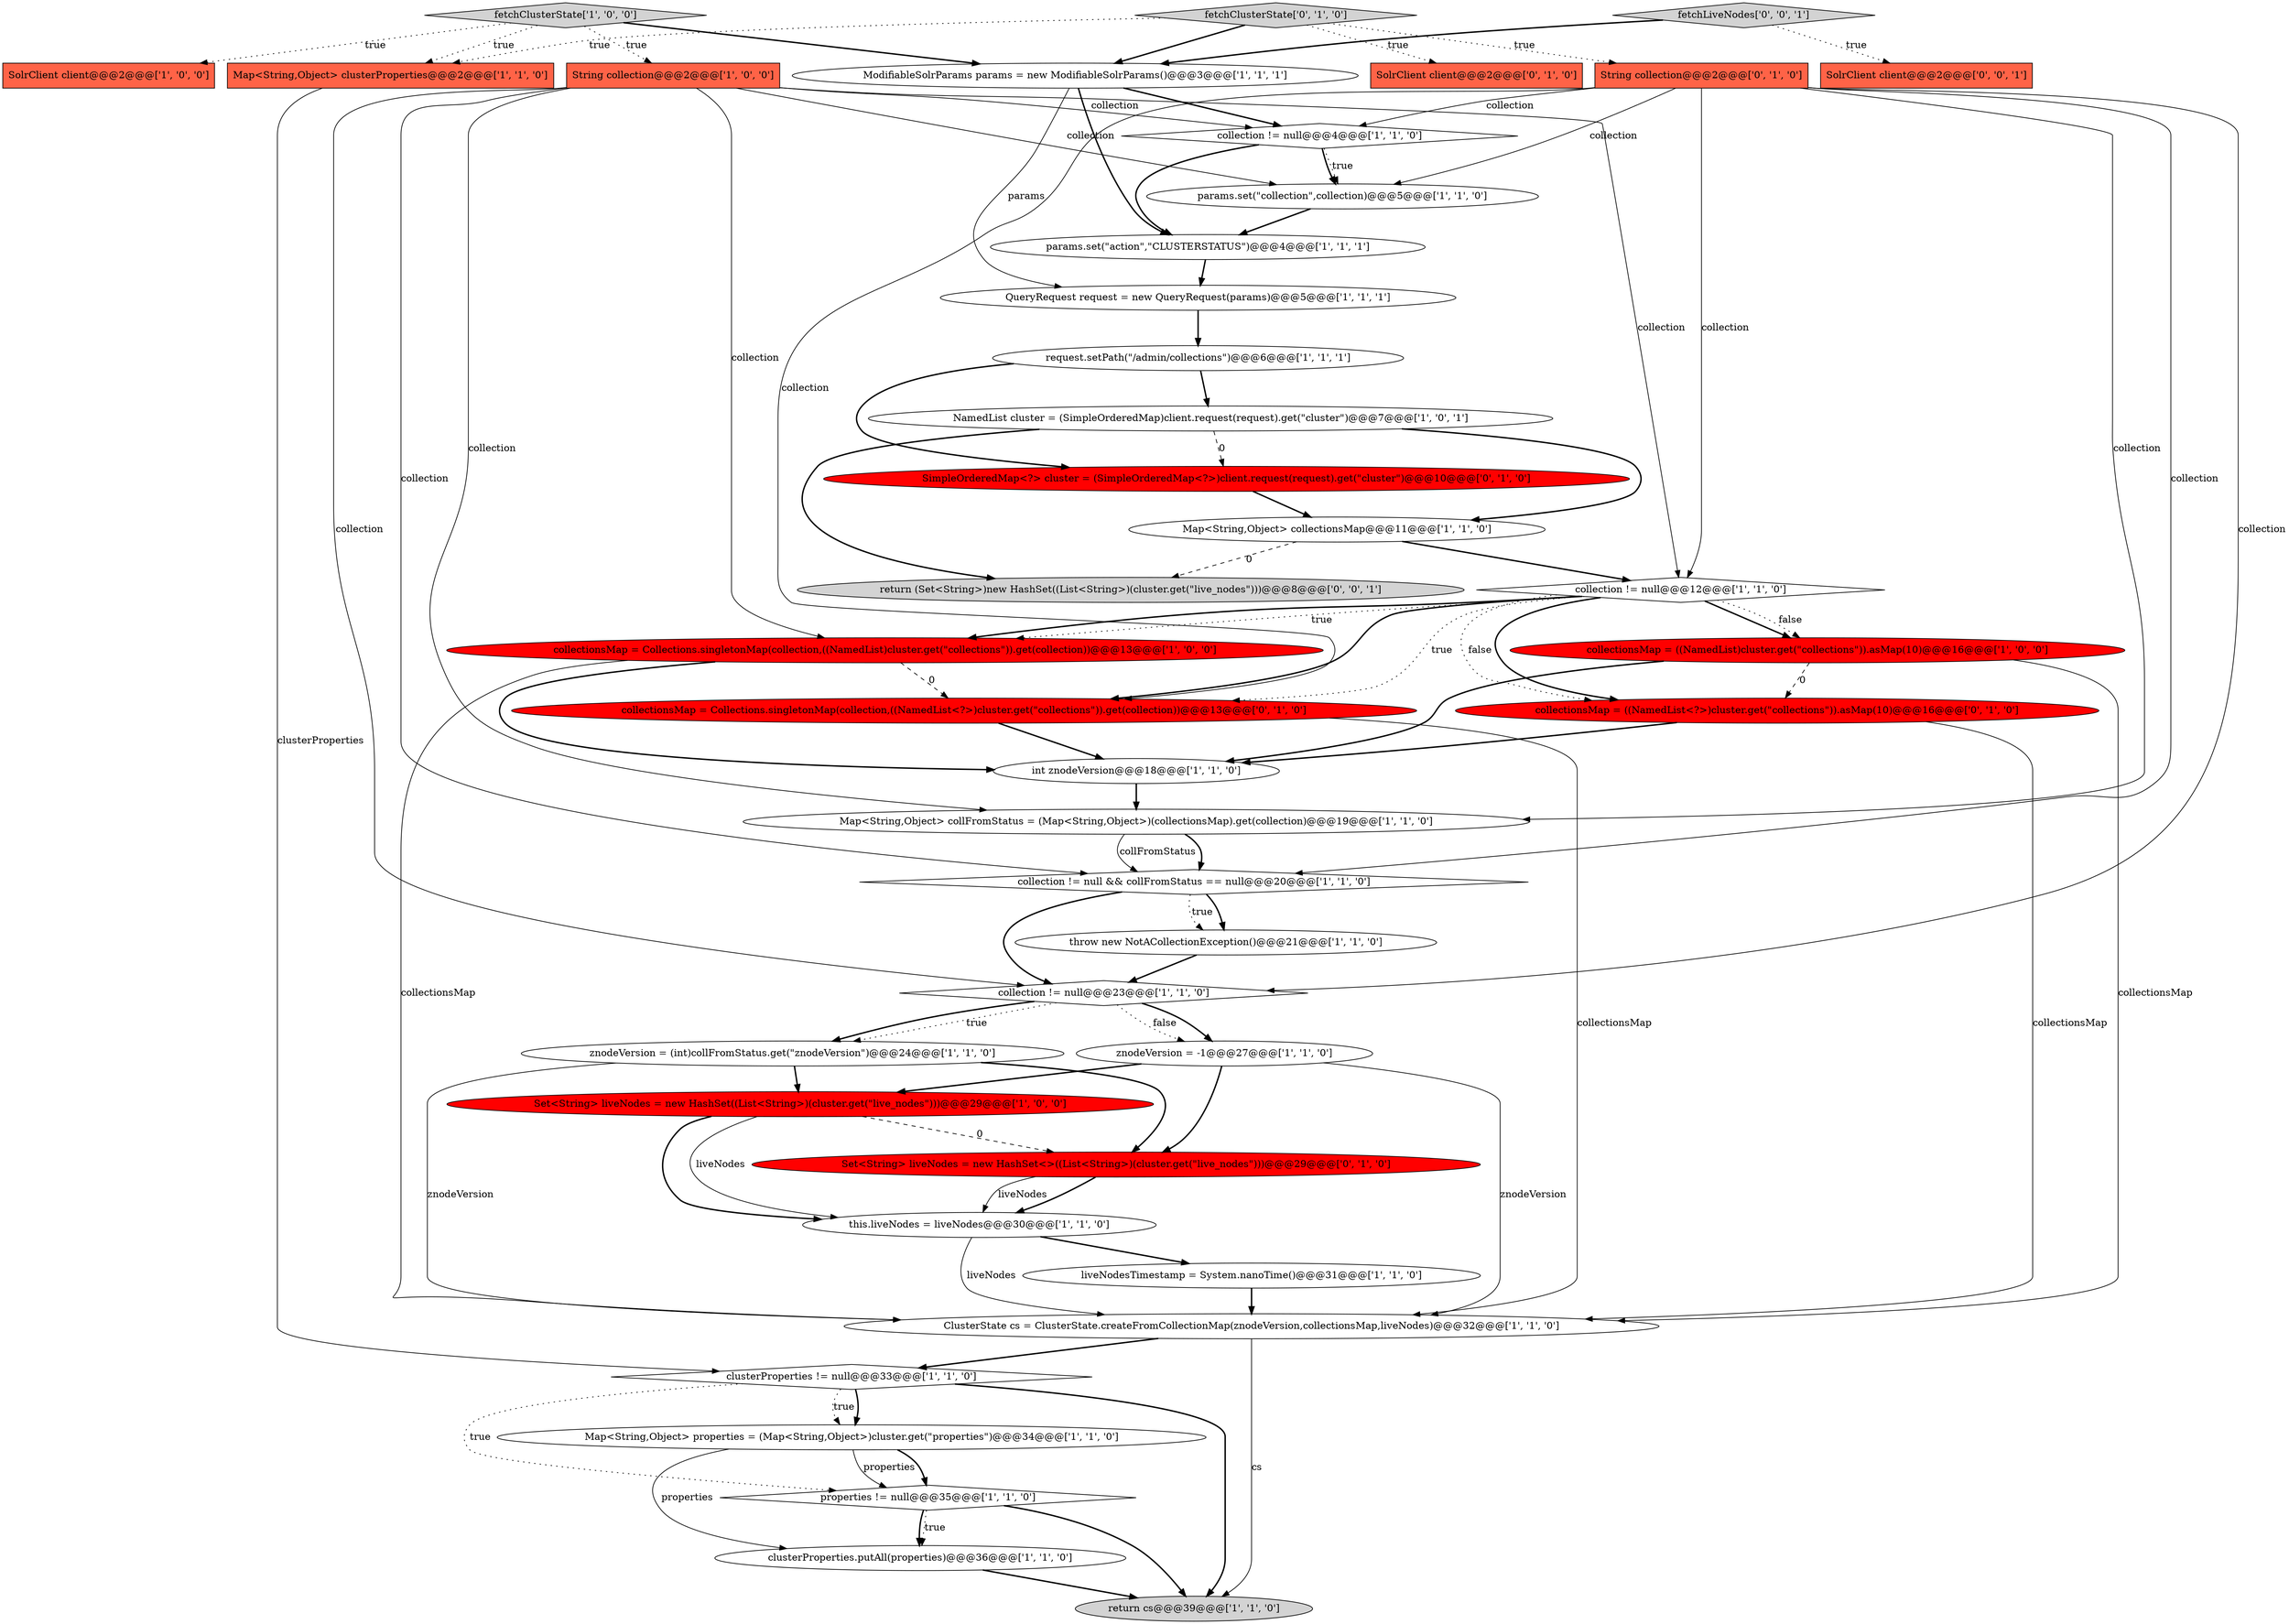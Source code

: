 digraph {
1 [style = filled, label = "String collection@@@2@@@['1', '0', '0']", fillcolor = tomato, shape = box image = "AAA0AAABBB1BBB"];
27 [style = filled, label = "ClusterState cs = ClusterState.createFromCollectionMap(znodeVersion,collectionsMap,liveNodes)@@@32@@@['1', '1', '0']", fillcolor = white, shape = ellipse image = "AAA0AAABBB1BBB"];
23 [style = filled, label = "collectionsMap = Collections.singletonMap(collection,((NamedList)cluster.get(\"collections\")).get(collection))@@@13@@@['1', '0', '0']", fillcolor = red, shape = ellipse image = "AAA1AAABBB1BBB"];
9 [style = filled, label = "params.set(\"action\",\"CLUSTERSTATUS\")@@@4@@@['1', '1', '1']", fillcolor = white, shape = ellipse image = "AAA0AAABBB1BBB"];
11 [style = filled, label = "QueryRequest request = new QueryRequest(params)@@@5@@@['1', '1', '1']", fillcolor = white, shape = ellipse image = "AAA0AAABBB1BBB"];
28 [style = filled, label = "ModifiableSolrParams params = new ModifiableSolrParams()@@@3@@@['1', '1', '1']", fillcolor = white, shape = ellipse image = "AAA0AAABBB1BBB"];
13 [style = filled, label = "Map<String,Object> collFromStatus = (Map<String,Object>)(collectionsMap).get(collection)@@@19@@@['1', '1', '0']", fillcolor = white, shape = ellipse image = "AAA0AAABBB1BBB"];
22 [style = filled, label = "znodeVersion = (int)collFromStatus.get(\"znodeVersion\")@@@24@@@['1', '1', '0']", fillcolor = white, shape = ellipse image = "AAA0AAABBB1BBB"];
7 [style = filled, label = "collection != null@@@23@@@['1', '1', '0']", fillcolor = white, shape = diamond image = "AAA0AAABBB1BBB"];
37 [style = filled, label = "fetchClusterState['0', '1', '0']", fillcolor = lightgray, shape = diamond image = "AAA0AAABBB2BBB"];
34 [style = filled, label = "collectionsMap = Collections.singletonMap(collection,((NamedList<?>)cluster.get(\"collections\")).get(collection))@@@13@@@['0', '1', '0']", fillcolor = red, shape = ellipse image = "AAA1AAABBB2BBB"];
30 [style = filled, label = "return cs@@@39@@@['1', '1', '0']", fillcolor = lightgray, shape = ellipse image = "AAA0AAABBB1BBB"];
26 [style = filled, label = "collection != null@@@12@@@['1', '1', '0']", fillcolor = white, shape = diamond image = "AAA0AAABBB1BBB"];
29 [style = filled, label = "znodeVersion = -1@@@27@@@['1', '1', '0']", fillcolor = white, shape = ellipse image = "AAA0AAABBB1BBB"];
32 [style = filled, label = "collectionsMap = ((NamedList<?>)cluster.get(\"collections\")).asMap(10)@@@16@@@['0', '1', '0']", fillcolor = red, shape = ellipse image = "AAA1AAABBB2BBB"];
24 [style = filled, label = "SolrClient client@@@2@@@['1', '0', '0']", fillcolor = tomato, shape = box image = "AAA0AAABBB1BBB"];
40 [style = filled, label = "SolrClient client@@@2@@@['0', '0', '1']", fillcolor = tomato, shape = box image = "AAA0AAABBB3BBB"];
14 [style = filled, label = "params.set(\"collection\",collection)@@@5@@@['1', '1', '0']", fillcolor = white, shape = ellipse image = "AAA0AAABBB1BBB"];
0 [style = filled, label = "this.liveNodes = liveNodes@@@30@@@['1', '1', '0']", fillcolor = white, shape = ellipse image = "AAA0AAABBB1BBB"];
4 [style = filled, label = "int znodeVersion@@@18@@@['1', '1', '0']", fillcolor = white, shape = ellipse image = "AAA0AAABBB1BBB"];
16 [style = filled, label = "Map<String,Object> properties = (Map<String,Object>)cluster.get(\"properties\")@@@34@@@['1', '1', '0']", fillcolor = white, shape = ellipse image = "AAA0AAABBB1BBB"];
38 [style = filled, label = "return (Set<String>)new HashSet((List<String>)(cluster.get(\"live_nodes\")))@@@8@@@['0', '0', '1']", fillcolor = lightgray, shape = ellipse image = "AAA0AAABBB3BBB"];
20 [style = filled, label = "collection != null && collFromStatus == null@@@20@@@['1', '1', '0']", fillcolor = white, shape = diamond image = "AAA0AAABBB1BBB"];
17 [style = filled, label = "properties != null@@@35@@@['1', '1', '0']", fillcolor = white, shape = diamond image = "AAA0AAABBB1BBB"];
6 [style = filled, label = "request.setPath(\"/admin/collections\")@@@6@@@['1', '1', '1']", fillcolor = white, shape = ellipse image = "AAA0AAABBB1BBB"];
25 [style = filled, label = "Map<String,Object> clusterProperties@@@2@@@['1', '1', '0']", fillcolor = tomato, shape = box image = "AAA0AAABBB1BBB"];
19 [style = filled, label = "clusterProperties.putAll(properties)@@@36@@@['1', '1', '0']", fillcolor = white, shape = ellipse image = "AAA0AAABBB1BBB"];
10 [style = filled, label = "collectionsMap = ((NamedList)cluster.get(\"collections\")).asMap(10)@@@16@@@['1', '0', '0']", fillcolor = red, shape = ellipse image = "AAA1AAABBB1BBB"];
35 [style = filled, label = "SimpleOrderedMap<?> cluster = (SimpleOrderedMap<?>)client.request(request).get(\"cluster\")@@@10@@@['0', '1', '0']", fillcolor = red, shape = ellipse image = "AAA1AAABBB2BBB"];
8 [style = filled, label = "fetchClusterState['1', '0', '0']", fillcolor = lightgray, shape = diamond image = "AAA0AAABBB1BBB"];
3 [style = filled, label = "Map<String,Object> collectionsMap@@@11@@@['1', '1', '0']", fillcolor = white, shape = ellipse image = "AAA0AAABBB1BBB"];
21 [style = filled, label = "NamedList cluster = (SimpleOrderedMap)client.request(request).get(\"cluster\")@@@7@@@['1', '0', '1']", fillcolor = white, shape = ellipse image = "AAA0AAABBB1BBB"];
5 [style = filled, label = "Set<String> liveNodes = new HashSet((List<String>)(cluster.get(\"live_nodes\")))@@@29@@@['1', '0', '0']", fillcolor = red, shape = ellipse image = "AAA1AAABBB1BBB"];
36 [style = filled, label = "Set<String> liveNodes = new HashSet<>((List<String>)(cluster.get(\"live_nodes\")))@@@29@@@['0', '1', '0']", fillcolor = red, shape = ellipse image = "AAA1AAABBB2BBB"];
18 [style = filled, label = "collection != null@@@4@@@['1', '1', '0']", fillcolor = white, shape = diamond image = "AAA0AAABBB1BBB"];
33 [style = filled, label = "SolrClient client@@@2@@@['0', '1', '0']", fillcolor = tomato, shape = box image = "AAA0AAABBB2BBB"];
12 [style = filled, label = "throw new NotACollectionException()@@@21@@@['1', '1', '0']", fillcolor = white, shape = ellipse image = "AAA0AAABBB1BBB"];
39 [style = filled, label = "fetchLiveNodes['0', '0', '1']", fillcolor = lightgray, shape = diamond image = "AAA0AAABBB3BBB"];
31 [style = filled, label = "String collection@@@2@@@['0', '1', '0']", fillcolor = tomato, shape = box image = "AAA0AAABBB2BBB"];
15 [style = filled, label = "liveNodesTimestamp = System.nanoTime()@@@31@@@['1', '1', '0']", fillcolor = white, shape = ellipse image = "AAA0AAABBB1BBB"];
2 [style = filled, label = "clusterProperties != null@@@33@@@['1', '1', '0']", fillcolor = white, shape = diamond image = "AAA0AAABBB1BBB"];
25->2 [style = solid, label="clusterProperties"];
29->5 [style = bold, label=""];
6->35 [style = bold, label=""];
37->28 [style = bold, label=""];
9->11 [style = bold, label=""];
26->10 [style = bold, label=""];
16->17 [style = solid, label="properties"];
26->34 [style = bold, label=""];
1->7 [style = solid, label="collection"];
28->9 [style = bold, label=""];
12->7 [style = bold, label=""];
0->15 [style = bold, label=""];
21->38 [style = bold, label=""];
37->31 [style = dotted, label="true"];
36->0 [style = bold, label=""];
1->18 [style = solid, label="collection"];
10->32 [style = dashed, label="0"];
27->30 [style = solid, label="cs"];
5->0 [style = bold, label=""];
5->0 [style = solid, label="liveNodes"];
14->9 [style = bold, label=""];
13->20 [style = bold, label=""];
32->4 [style = bold, label=""];
31->20 [style = solid, label="collection"];
27->2 [style = bold, label=""];
21->3 [style = bold, label=""];
7->29 [style = bold, label=""];
2->16 [style = bold, label=""];
29->36 [style = bold, label=""];
28->11 [style = solid, label="params"];
16->19 [style = solid, label="properties"];
8->28 [style = bold, label=""];
28->18 [style = bold, label=""];
26->32 [style = bold, label=""];
23->34 [style = dashed, label="0"];
13->20 [style = solid, label="collFromStatus"];
3->38 [style = dashed, label="0"];
26->23 [style = dotted, label="true"];
16->17 [style = bold, label=""];
31->7 [style = solid, label="collection"];
22->5 [style = bold, label=""];
29->27 [style = solid, label="znodeVersion"];
31->26 [style = solid, label="collection"];
32->27 [style = solid, label="collectionsMap"];
18->9 [style = bold, label=""];
39->40 [style = dotted, label="true"];
31->18 [style = solid, label="collection"];
20->7 [style = bold, label=""];
7->22 [style = dotted, label="true"];
26->10 [style = dotted, label="false"];
8->25 [style = dotted, label="true"];
23->27 [style = solid, label="collectionsMap"];
7->29 [style = dotted, label="false"];
35->3 [style = bold, label=""];
6->21 [style = bold, label=""];
4->13 [style = bold, label=""];
3->26 [style = bold, label=""];
37->25 [style = dotted, label="true"];
8->24 [style = dotted, label="true"];
34->27 [style = solid, label="collectionsMap"];
1->23 [style = solid, label="collection"];
1->26 [style = solid, label="collection"];
22->27 [style = solid, label="znodeVersion"];
7->22 [style = bold, label=""];
10->27 [style = solid, label="collectionsMap"];
17->19 [style = dotted, label="true"];
21->35 [style = dashed, label="0"];
2->16 [style = dotted, label="true"];
1->20 [style = solid, label="collection"];
37->33 [style = dotted, label="true"];
26->34 [style = dotted, label="true"];
11->6 [style = bold, label=""];
1->14 [style = solid, label="collection"];
2->17 [style = dotted, label="true"];
23->4 [style = bold, label=""];
31->34 [style = solid, label="collection"];
17->30 [style = bold, label=""];
5->36 [style = dashed, label="0"];
31->13 [style = solid, label="collection"];
17->19 [style = bold, label=""];
39->28 [style = bold, label=""];
18->14 [style = dotted, label="true"];
8->1 [style = dotted, label="true"];
36->0 [style = solid, label="liveNodes"];
31->14 [style = solid, label="collection"];
1->13 [style = solid, label="collection"];
26->32 [style = dotted, label="false"];
22->36 [style = bold, label=""];
26->23 [style = bold, label=""];
20->12 [style = bold, label=""];
10->4 [style = bold, label=""];
34->4 [style = bold, label=""];
20->12 [style = dotted, label="true"];
2->30 [style = bold, label=""];
15->27 [style = bold, label=""];
18->14 [style = bold, label=""];
0->27 [style = solid, label="liveNodes"];
19->30 [style = bold, label=""];
}
